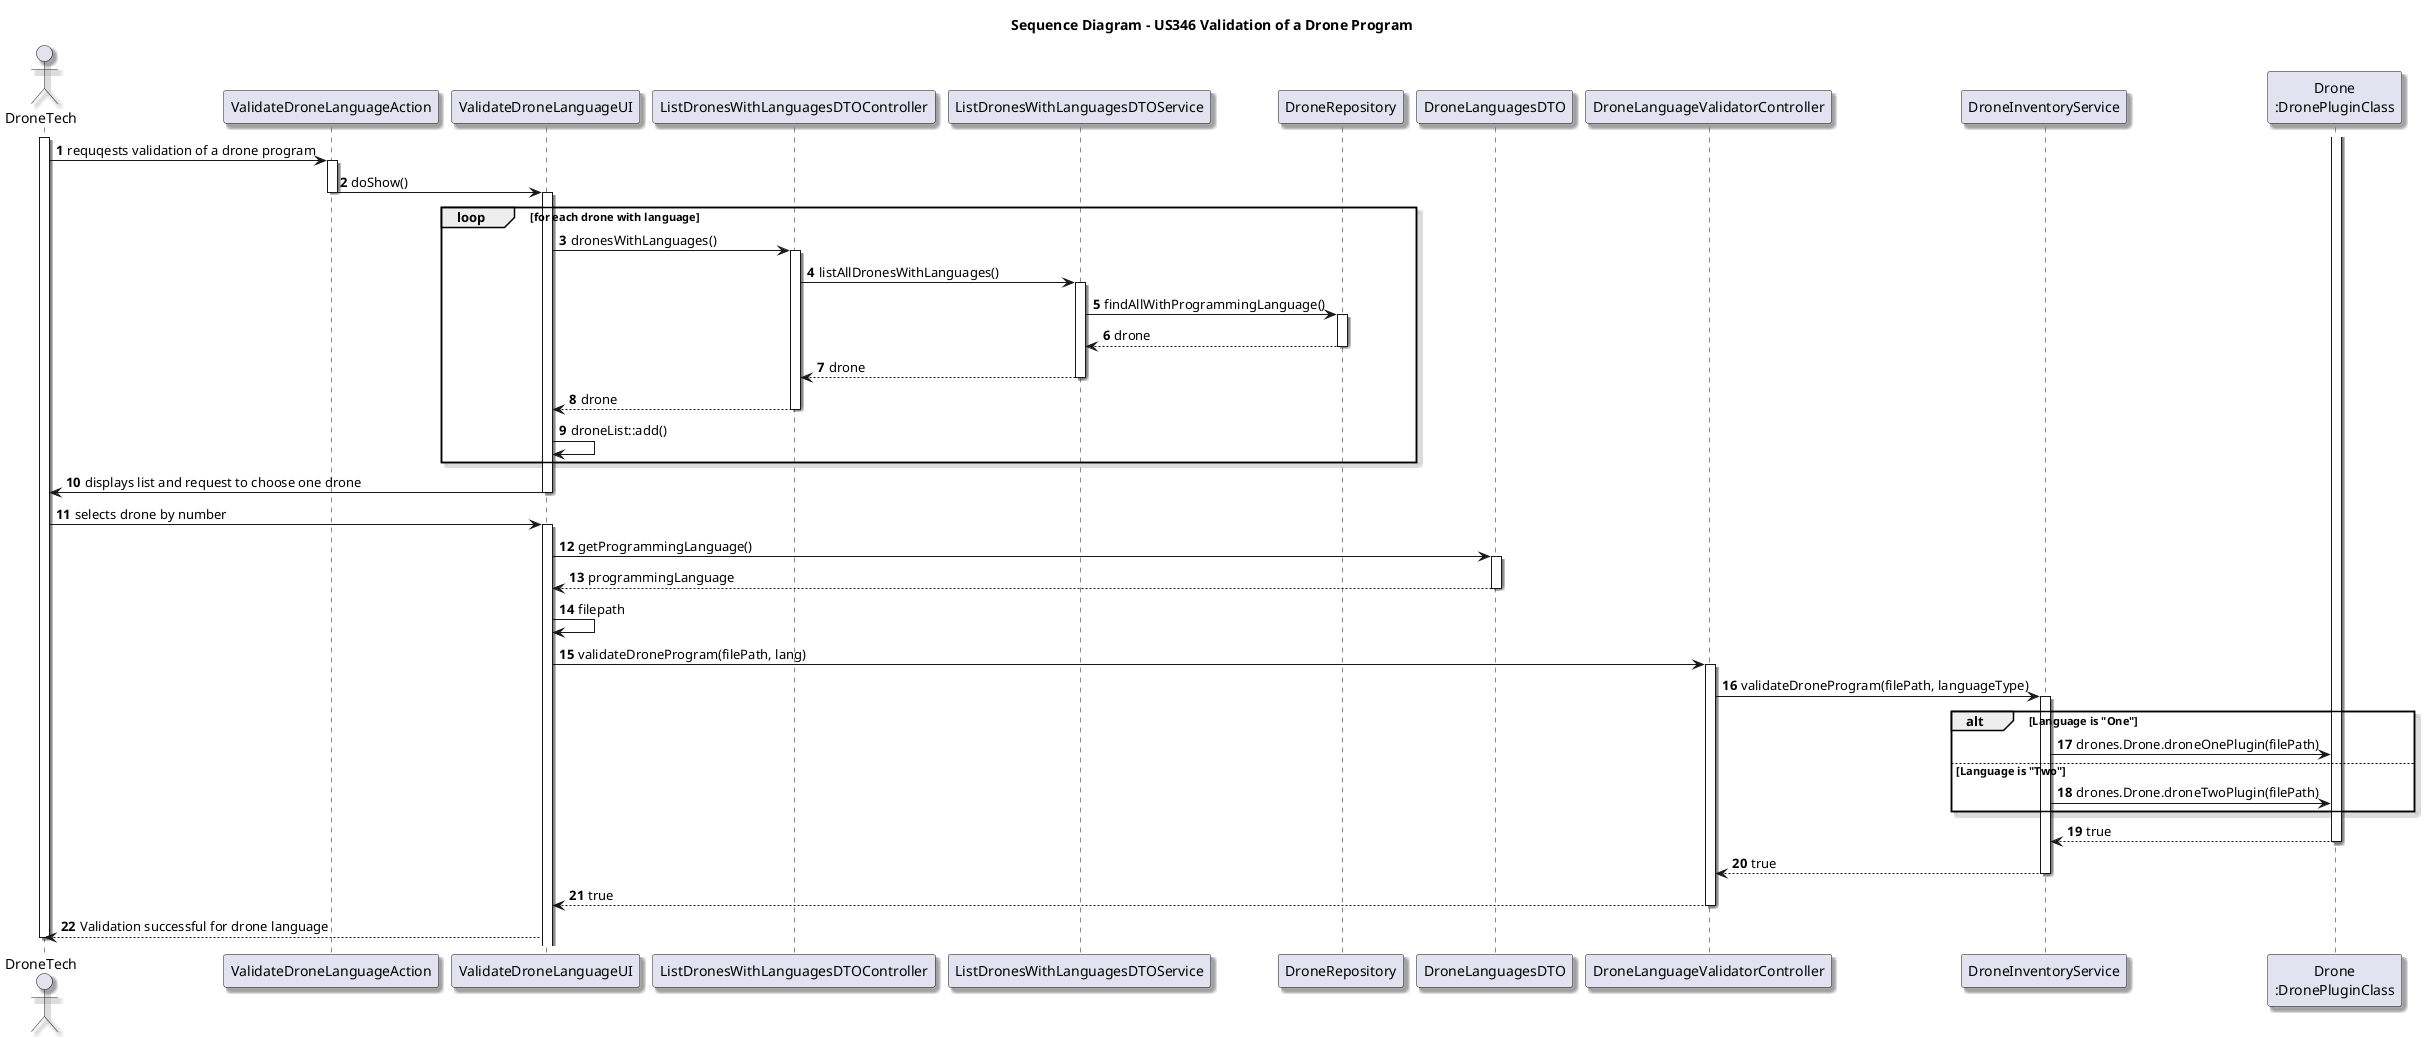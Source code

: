 @startuml
title Sequence Diagram - US346 Validation of a Drone Program
'skinparam monochrome true
skinparam packageStyle rectangle
skinparam shadowing true

autonumber

actor "DroneTech" as DT

participant "ValidateDroneLanguageAction" as Action
participant "ValidateDroneLanguageUI" as UI
participant "ListDronesWithLanguagesDTOController" as CTRL
participant "ListDronesWithLanguagesDTOService" as SRVC
participant "DroneRepository" as REPO
participant "DroneLanguagesDTO" as DTO
participant "DroneLanguageValidatorController" as VAL
participant "DroneInventoryService" as DRN_SRVC
participant "Drone\n:DronePluginClass" as PLGN

activate DT

    DT -> Action : requqests validation of a drone program
        activate Action
        Action -> UI : doShow()
        deactivate Action
            activate UI
            loop for each drone with language

            UI -> CTRL : dronesWithLanguages()
                activate CTRL
                CTRL -> SRVC : listAllDronesWithLanguages()
                    activate SRVC
                    SRVC -> REPO : findAllWithProgrammingLanguage()
                        activate REPO
                        REPO --> SRVC : drone
                        deactivate REPO
                    SRVC --> CTRL : drone
                    deactivate SRVC
                CTRL --> UI : drone
                deactivate CTRL
            UI -> UI : droneList::add()
            end loop
            UI -> DT : displays list and request to choose one drone
            deactivate UI

    DT -> UI : selects drone by number
        activate UI
        UI -> DTO : getProgrammingLanguage()
            activate DTO
            DTO --> UI : programmingLanguage
            deactivate DTO
        UI -> UI : filepath

        UI -> VAL : validateDroneProgram(filePath, lang)
            activate VAL
            VAL -> DRN_SRVC : validateDroneProgram(filePath, languageType)
                activate DRN_SRVC
                alt Language is "One"
                DRN_SRVC -> PLGN : drones.Drone.droneOnePlugin(filePath)
                else Language is "Two"
                DRN_SRVC -> PLGN : drones.Drone.droneTwoPlugin(filePath)
                end
                    activate PLGN
                    PLGN --> DRN_SRVC : true
                    deactivate PLGN
                DRN_SRVC --> VAL : true
                deactivate DRN_SRVC
            VAL --> UI : true
            deactivate VAL
        UI --> DT : Validation successful for drone language
    deactivate DT

@enduml